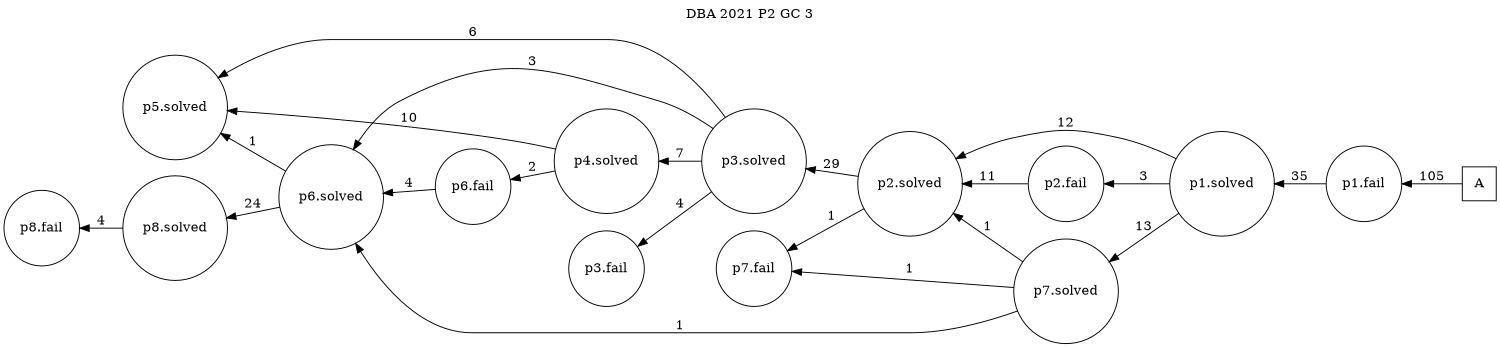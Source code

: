digraph DBA_2021_P2_GC_3 {
labelloc="tl"
label= " DBA 2021 P2 GC 3 "
rankdir="RL";
graph [ size=" 10 , 10 !"]

"A" [shape="square" label="A"]
"p1.fail" [shape="circle" label="p1.fail"]
"p1.solved" [shape="circle" label="p1.solved"]
"p2.fail" [shape="circle" label="p2.fail"]
"p2.solved" [shape="circle" label="p2.solved"]
"p3.solved" [shape="circle" label="p3.solved"]
"p3.fail" [shape="circle" label="p3.fail"]
"p4.solved" [shape="circle" label="p4.solved"]
"p5.solved" [shape="circle" label="p5.solved"]
"p6.fail" [shape="circle" label="p6.fail"]
"p6.solved" [shape="circle" label="p6.solved"]
"p7.solved" [shape="circle" label="p7.solved"]
"p7.fail" [shape="circle" label="p7.fail"]
"p8.solved" [shape="circle" label="p8.solved"]
"p8.fail" [shape="circle" label="p8.fail"]
"A" -> "p1.fail" [ label=105]
"p1.fail" -> "p1.solved" [ label=35]
"p1.solved" -> "p2.fail" [ label=3]
"p1.solved" -> "p2.solved" [ label=12]
"p1.solved" -> "p7.solved" [ label=13]
"p2.fail" -> "p2.solved" [ label=11]
"p2.solved" -> "p3.solved" [ label=29]
"p2.solved" -> "p7.fail" [ label=1]
"p3.solved" -> "p3.fail" [ label=4]
"p3.solved" -> "p4.solved" [ label=7]
"p3.solved" -> "p5.solved" [ label=6]
"p3.solved" -> "p6.solved" [ label=3]
"p4.solved" -> "p5.solved" [ label=10]
"p4.solved" -> "p6.fail" [ label=2]
"p6.fail" -> "p6.solved" [ label=4]
"p6.solved" -> "p5.solved" [ label=1]
"p6.solved" -> "p8.solved" [ label=24]
"p7.solved" -> "p2.solved" [ label=1]
"p7.solved" -> "p6.solved" [ label=1]
"p7.solved" -> "p7.fail" [ label=1]
"p8.solved" -> "p8.fail" [ label=4]
}
